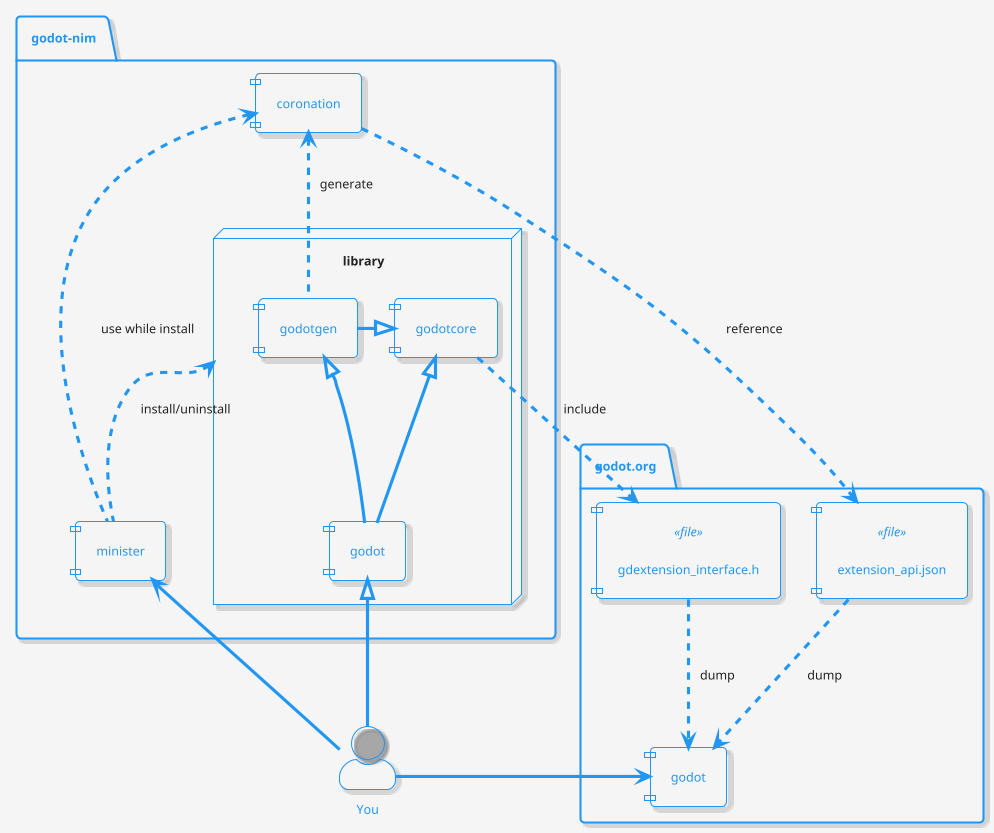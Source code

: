 @startuml "Project Overview"
!theme materia-outline
skinparam backgroundColor #WhiteSmoke
skinparam componentStyle uml1
skinparam actorStyle awesome

package godot.org {
  [godot] as gd

  [extension_api.json] <<file>> as api
  [gdextension_interface.h] <<file>> as ifce
}

package godot-nim {
  component coronation [
    coronation
  ]
  [minister]
  node library {
    [godotcore]
    [godotgen]
    [godot]
  }
}

actor You

api .d.> gd : dump
ifce .d.> gd : dump

godotgen -l-|> godotcore
godot -u-|> godotcore
godot -u-|> godotgen

godotgen .u.> coronation : generate

coronation ..> api : reference
godotcore ..> ifce: include

minister .u.> library : install/uninstall
minister .u.> coronation : use while install

You -> gd
You -u-|> godot
You -> minister

@enduml